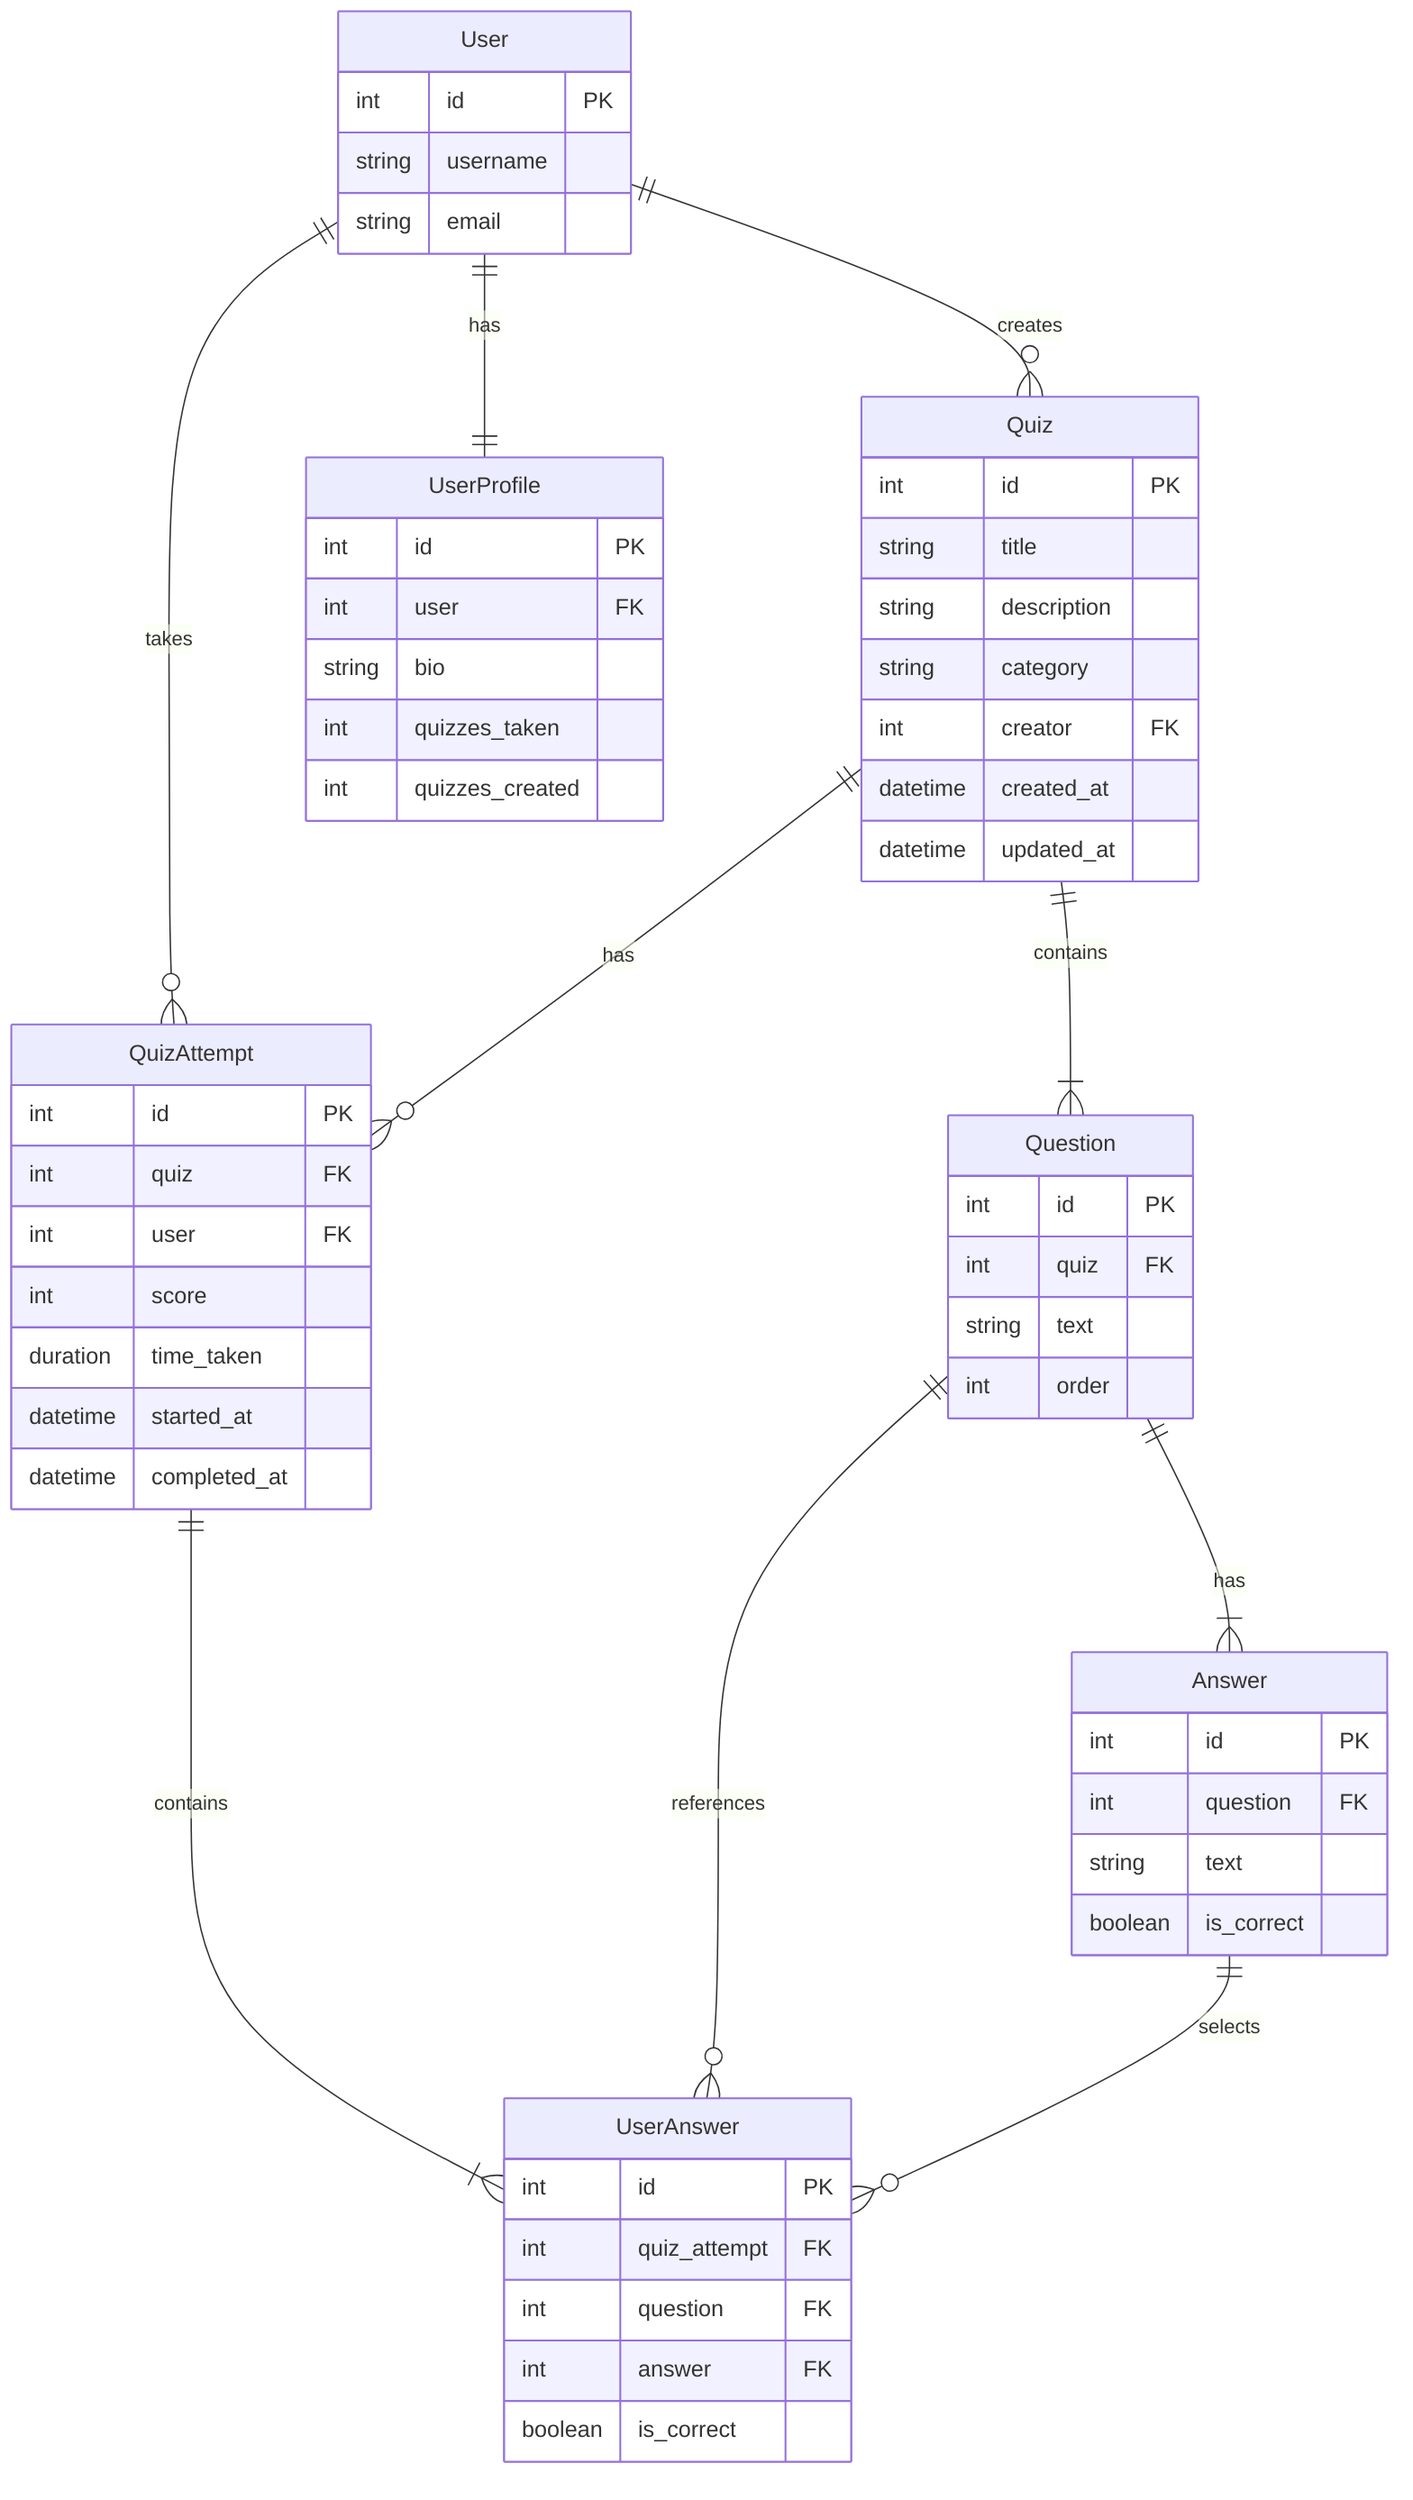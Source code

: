 erDiagram
    User ||--o{ Quiz : creates
    User ||--o{ QuizAttempt : takes
    User ||--|| UserProfile : has
    Quiz ||--|{ Question : contains
    Question ||--|{ Answer : has
    Quiz ||--o{ QuizAttempt : has
    QuizAttempt ||--|{ UserAnswer : contains
    Question ||--o{ UserAnswer : references
    Answer ||--o{ UserAnswer : selects

    User {
        int id PK
        string username
        string email
    }
    Quiz {
        int id PK
        string title
        string description
        string category
        int creator FK
        datetime created_at
        datetime updated_at
    }
    Question {
        int id PK
        int quiz FK
        string text
        int order
    }
    Answer {
        int id PK
        int question FK
        string text
        boolean is_correct
    }
    QuizAttempt {
        int id PK
        int quiz FK
        int user FK
        int score
        duration time_taken
        datetime started_at
        datetime completed_at
    }
    UserAnswer {
        int id PK
        int quiz_attempt FK
        int question FK
        int answer FK
        boolean is_correct
    }
    UserProfile {
        int id PK
        int user FK
        string bio
        int quizzes_taken
        int quizzes_created
    }